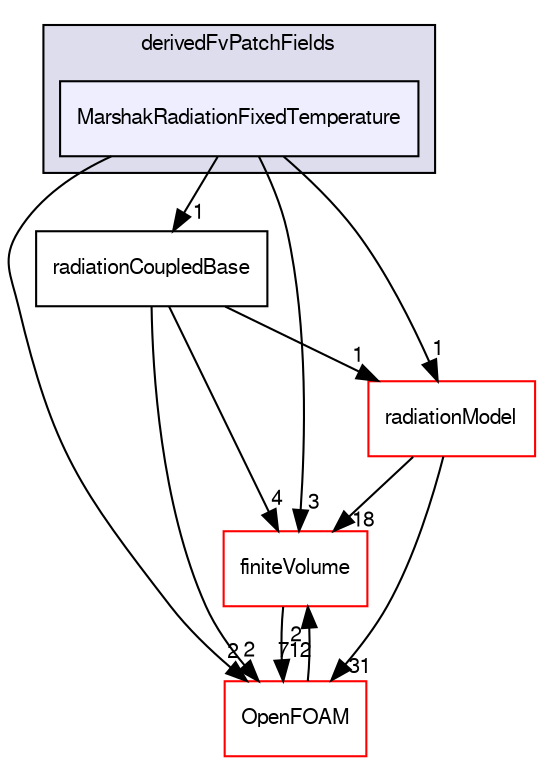 digraph "src/thermophysicalModels/radiationModels/derivedFvPatchFields/MarshakRadiationFixedTemperature" {
  bgcolor=transparent;
  compound=true
  node [ fontsize="10", fontname="FreeSans"];
  edge [ labelfontsize="10", labelfontname="FreeSans"];
  subgraph clusterdir_b6fbd749e54706cc3b92a74ab30559cc {
    graph [ bgcolor="#ddddee", pencolor="black", label="derivedFvPatchFields" fontname="FreeSans", fontsize="10", URL="dir_b6fbd749e54706cc3b92a74ab30559cc.html"]
  dir_6f83c64db0dd3d6e48ec4cfd21bf4755 [shape=box, label="MarshakRadiationFixedTemperature", style="filled", fillcolor="#eeeeff", pencolor="black", URL="dir_6f83c64db0dd3d6e48ec4cfd21bf4755.html"];
  }
  dir_9bd15774b555cf7259a6fa18f99fe99b [shape=box label="finiteVolume" color="red" URL="dir_9bd15774b555cf7259a6fa18f99fe99b.html"];
  dir_08c5a0922f0d1752bb9c4bf65110e65b [shape=box label="radiationModel" color="red" URL="dir_08c5a0922f0d1752bb9c4bf65110e65b.html"];
  dir_c5473ff19b20e6ec4dfe5c310b3778a8 [shape=box label="OpenFOAM" color="red" URL="dir_c5473ff19b20e6ec4dfe5c310b3778a8.html"];
  dir_245e895728619366f7dc113ffc3f5c45 [shape=box label="radiationCoupledBase" URL="dir_245e895728619366f7dc113ffc3f5c45.html"];
  dir_9bd15774b555cf7259a6fa18f99fe99b->dir_c5473ff19b20e6ec4dfe5c310b3778a8 [headlabel="712", labeldistance=1.5 headhref="dir_000749_001732.html"];
  dir_08c5a0922f0d1752bb9c4bf65110e65b->dir_9bd15774b555cf7259a6fa18f99fe99b [headlabel="18", labeldistance=1.5 headhref="dir_002413_000749.html"];
  dir_08c5a0922f0d1752bb9c4bf65110e65b->dir_c5473ff19b20e6ec4dfe5c310b3778a8 [headlabel="31", labeldistance=1.5 headhref="dir_002413_001732.html"];
  dir_c5473ff19b20e6ec4dfe5c310b3778a8->dir_9bd15774b555cf7259a6fa18f99fe99b [headlabel="2", labeldistance=1.5 headhref="dir_001732_000749.html"];
  dir_6f83c64db0dd3d6e48ec4cfd21bf4755->dir_9bd15774b555cf7259a6fa18f99fe99b [headlabel="3", labeldistance=1.5 headhref="dir_002635_000749.html"];
  dir_6f83c64db0dd3d6e48ec4cfd21bf4755->dir_08c5a0922f0d1752bb9c4bf65110e65b [headlabel="1", labeldistance=1.5 headhref="dir_002635_002413.html"];
  dir_6f83c64db0dd3d6e48ec4cfd21bf4755->dir_c5473ff19b20e6ec4dfe5c310b3778a8 [headlabel="2", labeldistance=1.5 headhref="dir_002635_001732.html"];
  dir_6f83c64db0dd3d6e48ec4cfd21bf4755->dir_245e895728619366f7dc113ffc3f5c45 [headlabel="1", labeldistance=1.5 headhref="dir_002635_002636.html"];
  dir_245e895728619366f7dc113ffc3f5c45->dir_9bd15774b555cf7259a6fa18f99fe99b [headlabel="4", labeldistance=1.5 headhref="dir_002636_000749.html"];
  dir_245e895728619366f7dc113ffc3f5c45->dir_08c5a0922f0d1752bb9c4bf65110e65b [headlabel="1", labeldistance=1.5 headhref="dir_002636_002413.html"];
  dir_245e895728619366f7dc113ffc3f5c45->dir_c5473ff19b20e6ec4dfe5c310b3778a8 [headlabel="2", labeldistance=1.5 headhref="dir_002636_001732.html"];
}
